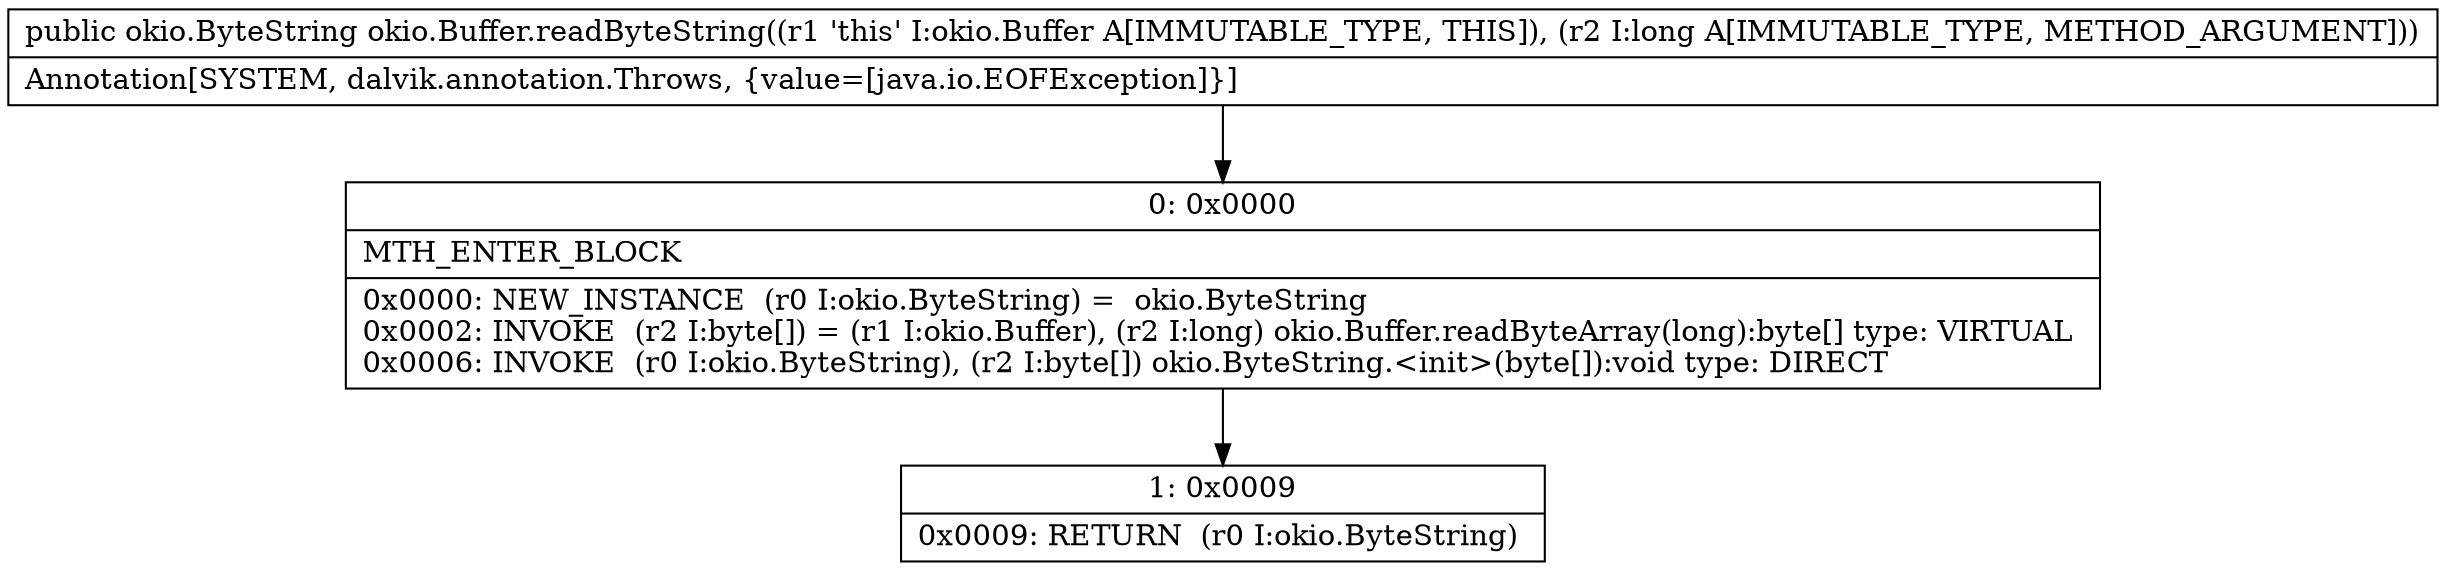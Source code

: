 digraph "CFG forokio.Buffer.readByteString(J)Lokio\/ByteString;" {
Node_0 [shape=record,label="{0\:\ 0x0000|MTH_ENTER_BLOCK\l|0x0000: NEW_INSTANCE  (r0 I:okio.ByteString) =  okio.ByteString \l0x0002: INVOKE  (r2 I:byte[]) = (r1 I:okio.Buffer), (r2 I:long) okio.Buffer.readByteArray(long):byte[] type: VIRTUAL \l0x0006: INVOKE  (r0 I:okio.ByteString), (r2 I:byte[]) okio.ByteString.\<init\>(byte[]):void type: DIRECT \l}"];
Node_1 [shape=record,label="{1\:\ 0x0009|0x0009: RETURN  (r0 I:okio.ByteString) \l}"];
MethodNode[shape=record,label="{public okio.ByteString okio.Buffer.readByteString((r1 'this' I:okio.Buffer A[IMMUTABLE_TYPE, THIS]), (r2 I:long A[IMMUTABLE_TYPE, METHOD_ARGUMENT]))  | Annotation[SYSTEM, dalvik.annotation.Throws, \{value=[java.io.EOFException]\}]\l}"];
MethodNode -> Node_0;
Node_0 -> Node_1;
}


